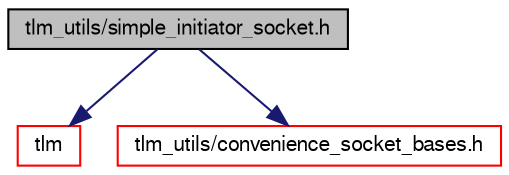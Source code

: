 digraph G
{
  edge [fontname="FreeSans",fontsize="10",labelfontname="FreeSans",labelfontsize="10"];
  node [fontname="FreeSans",fontsize="10",shape=record];
  Node1 [label="tlm_utils/simple_initiator_socket.h",height=0.2,width=0.4,color="black", fillcolor="grey75", style="filled" fontcolor="black"];
  Node1 -> Node2 [color="midnightblue",fontsize="10",style="solid",fontname="FreeSans"];
  Node2 [label="tlm",height=0.2,width=0.4,color="red", fillcolor="white", style="filled",URL="$a00122.html"];
  Node1 -> Node3 [color="midnightblue",fontsize="10",style="solid",fontname="FreeSans"];
  Node3 [label="tlm_utils/convenience_socket_bases.h",height=0.2,width=0.4,color="red", fillcolor="white", style="filled",URL="$a00160.html"];
}
